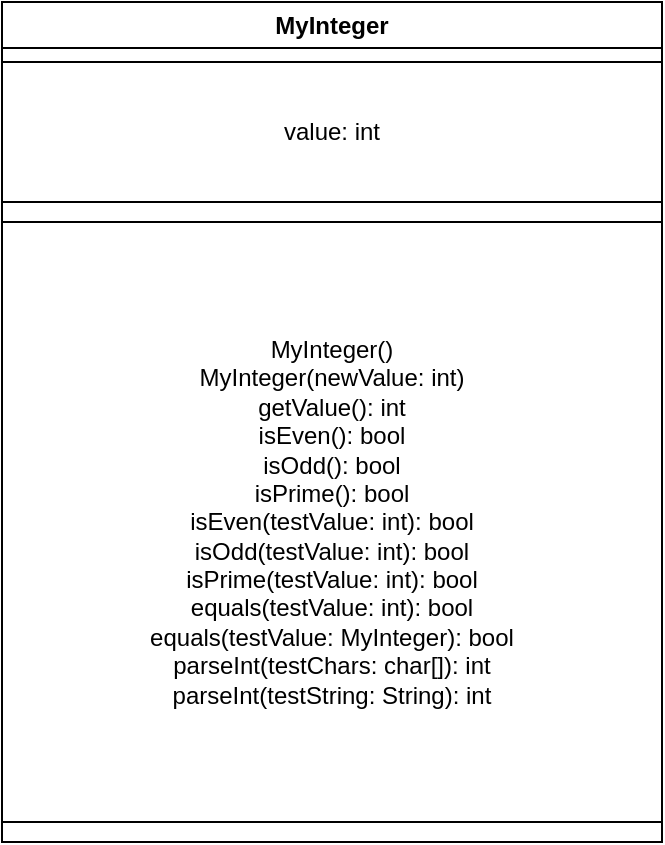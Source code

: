 <mxfile version="24.0.7" type="github">
  <diagram name="Page-1" id="-TQvoxb3krFEMFaAyEnY">
    <mxGraphModel dx="860" dy="358" grid="1" gridSize="10" guides="1" tooltips="1" connect="1" arrows="1" fold="1" page="1" pageScale="1" pageWidth="850" pageHeight="1100" math="0" shadow="0">
      <root>
        <mxCell id="0" />
        <mxCell id="1" parent="0" />
        <mxCell id="O5Vcv2yGAh6SBWYjFUUD-1" value="MyInteger" style="swimlane;whiteSpace=wrap;html=1;startSize=23;" vertex="1" parent="1">
          <mxGeometry x="340" y="70" width="330" height="420" as="geometry">
            <mxRectangle x="340" y="70" width="140" height="30" as="alternateBounds" />
          </mxGeometry>
        </mxCell>
        <mxCell id="O5Vcv2yGAh6SBWYjFUUD-2" value="value: int" style="whiteSpace=wrap;html=1;" vertex="1" parent="O5Vcv2yGAh6SBWYjFUUD-1">
          <mxGeometry y="30" width="330" height="70" as="geometry" />
        </mxCell>
        <mxCell id="O5Vcv2yGAh6SBWYjFUUD-3" value="MyInteger()&lt;br&gt;MyInteger(newValue: int)&lt;br&gt;getValue(): int&lt;div&gt;isEven(): bool&lt;/div&gt;&lt;div&gt;isOdd(): bool&lt;br&gt;&lt;/div&gt;&lt;div&gt;isPrime(): bool&lt;/div&gt;&lt;div&gt;&lt;div&gt;isEven(testValue: int): bool&lt;/div&gt;&lt;div&gt;isOdd(&lt;span style=&quot;background-color: initial;&quot;&gt;testValue: int&lt;/span&gt;&lt;span style=&quot;background-color: initial;&quot;&gt;): bool&lt;/span&gt;&lt;/div&gt;&lt;div&gt;isPrime(&lt;span style=&quot;background-color: initial;&quot;&gt;testValue: int&lt;/span&gt;&lt;span style=&quot;background-color: initial;&quot;&gt;): bool&lt;/span&gt;&lt;/div&gt;&lt;/div&gt;&lt;div&gt;&lt;span style=&quot;background-color: initial;&quot;&gt;equals(testValue: int): bool&lt;/span&gt;&lt;/div&gt;&lt;div&gt;&lt;span style=&quot;background-color: initial;&quot;&gt;equals(testValue: MyInteger&lt;/span&gt;&lt;span style=&quot;background-color: initial;&quot;&gt;): bool&lt;/span&gt;&lt;/div&gt;&lt;div&gt;&lt;span style=&quot;background-color: initial;&quot;&gt;parseInt(testChars: char[]): int&lt;/span&gt;&lt;/div&gt;&lt;div&gt;parseInt(testString: String): int&lt;/div&gt;" style="whiteSpace=wrap;html=1;" vertex="1" parent="O5Vcv2yGAh6SBWYjFUUD-1">
          <mxGeometry y="110" width="330" height="300" as="geometry" />
        </mxCell>
      </root>
    </mxGraphModel>
  </diagram>
</mxfile>
